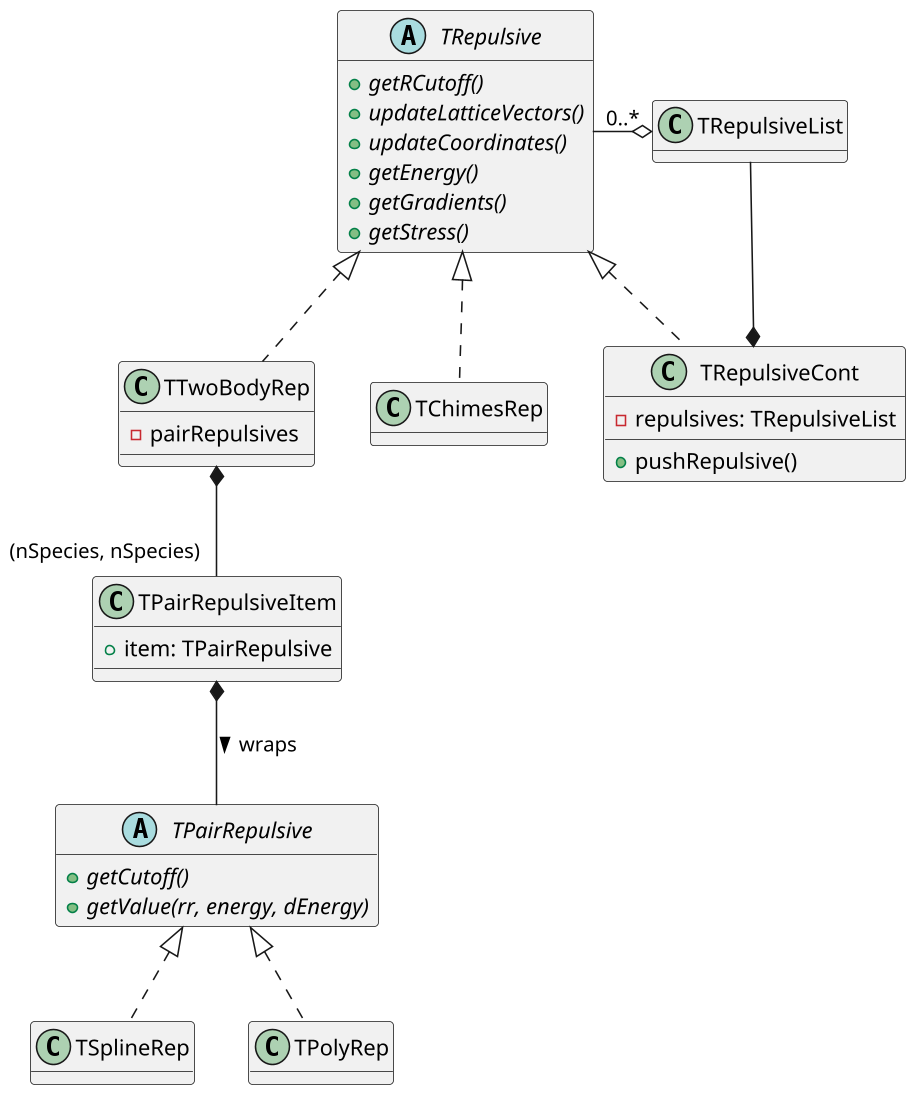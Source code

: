 @startuml repulsive
skinparam dpi 150
hide empty field

abstract class TRepulsive {
    + {abstract} getRCutoff()
    + {abstract} updateLatticeVectors()
    + {abstract} updateCoordinates()
    + {abstract} getEnergy()
    + {abstract} getGradients()
    + {abstract} getStress()
}

class TTwoBodyRep {
    - pairRepulsives
}

class TChimesRep

class TRepulsiveCont {
    - repulsives: TRepulsiveList
    + pushRepulsive()
}

class TRepulsiveList

class TPairRepulsiveItem {
    + item: TPairRepulsive
}

abstract class TPairRepulsive {
    + {abstract} getCutoff()
    + {abstract} getValue(rr, energy, dEnergy)
}

class TSplineRep

class TPolyRep

TRepulsive <|.. TRepulsiveCont
TRepulsive "0..*" -o  TRepulsiveList
TRepulsiveList --* TRepulsiveCont
TRepulsive <|.. TTwoBodyRep
TRepulsive <|.. TChimesRep

TTwoBodyRep *-- "(nSpecies, nSpecies)" TPairRepulsiveItem

TPairRepulsiveItem *-- TPairRepulsive : wraps >

TPairRepulsive <|.. TSplineRep
TPairRepulsive <|.. TPolyRep

@enduml

